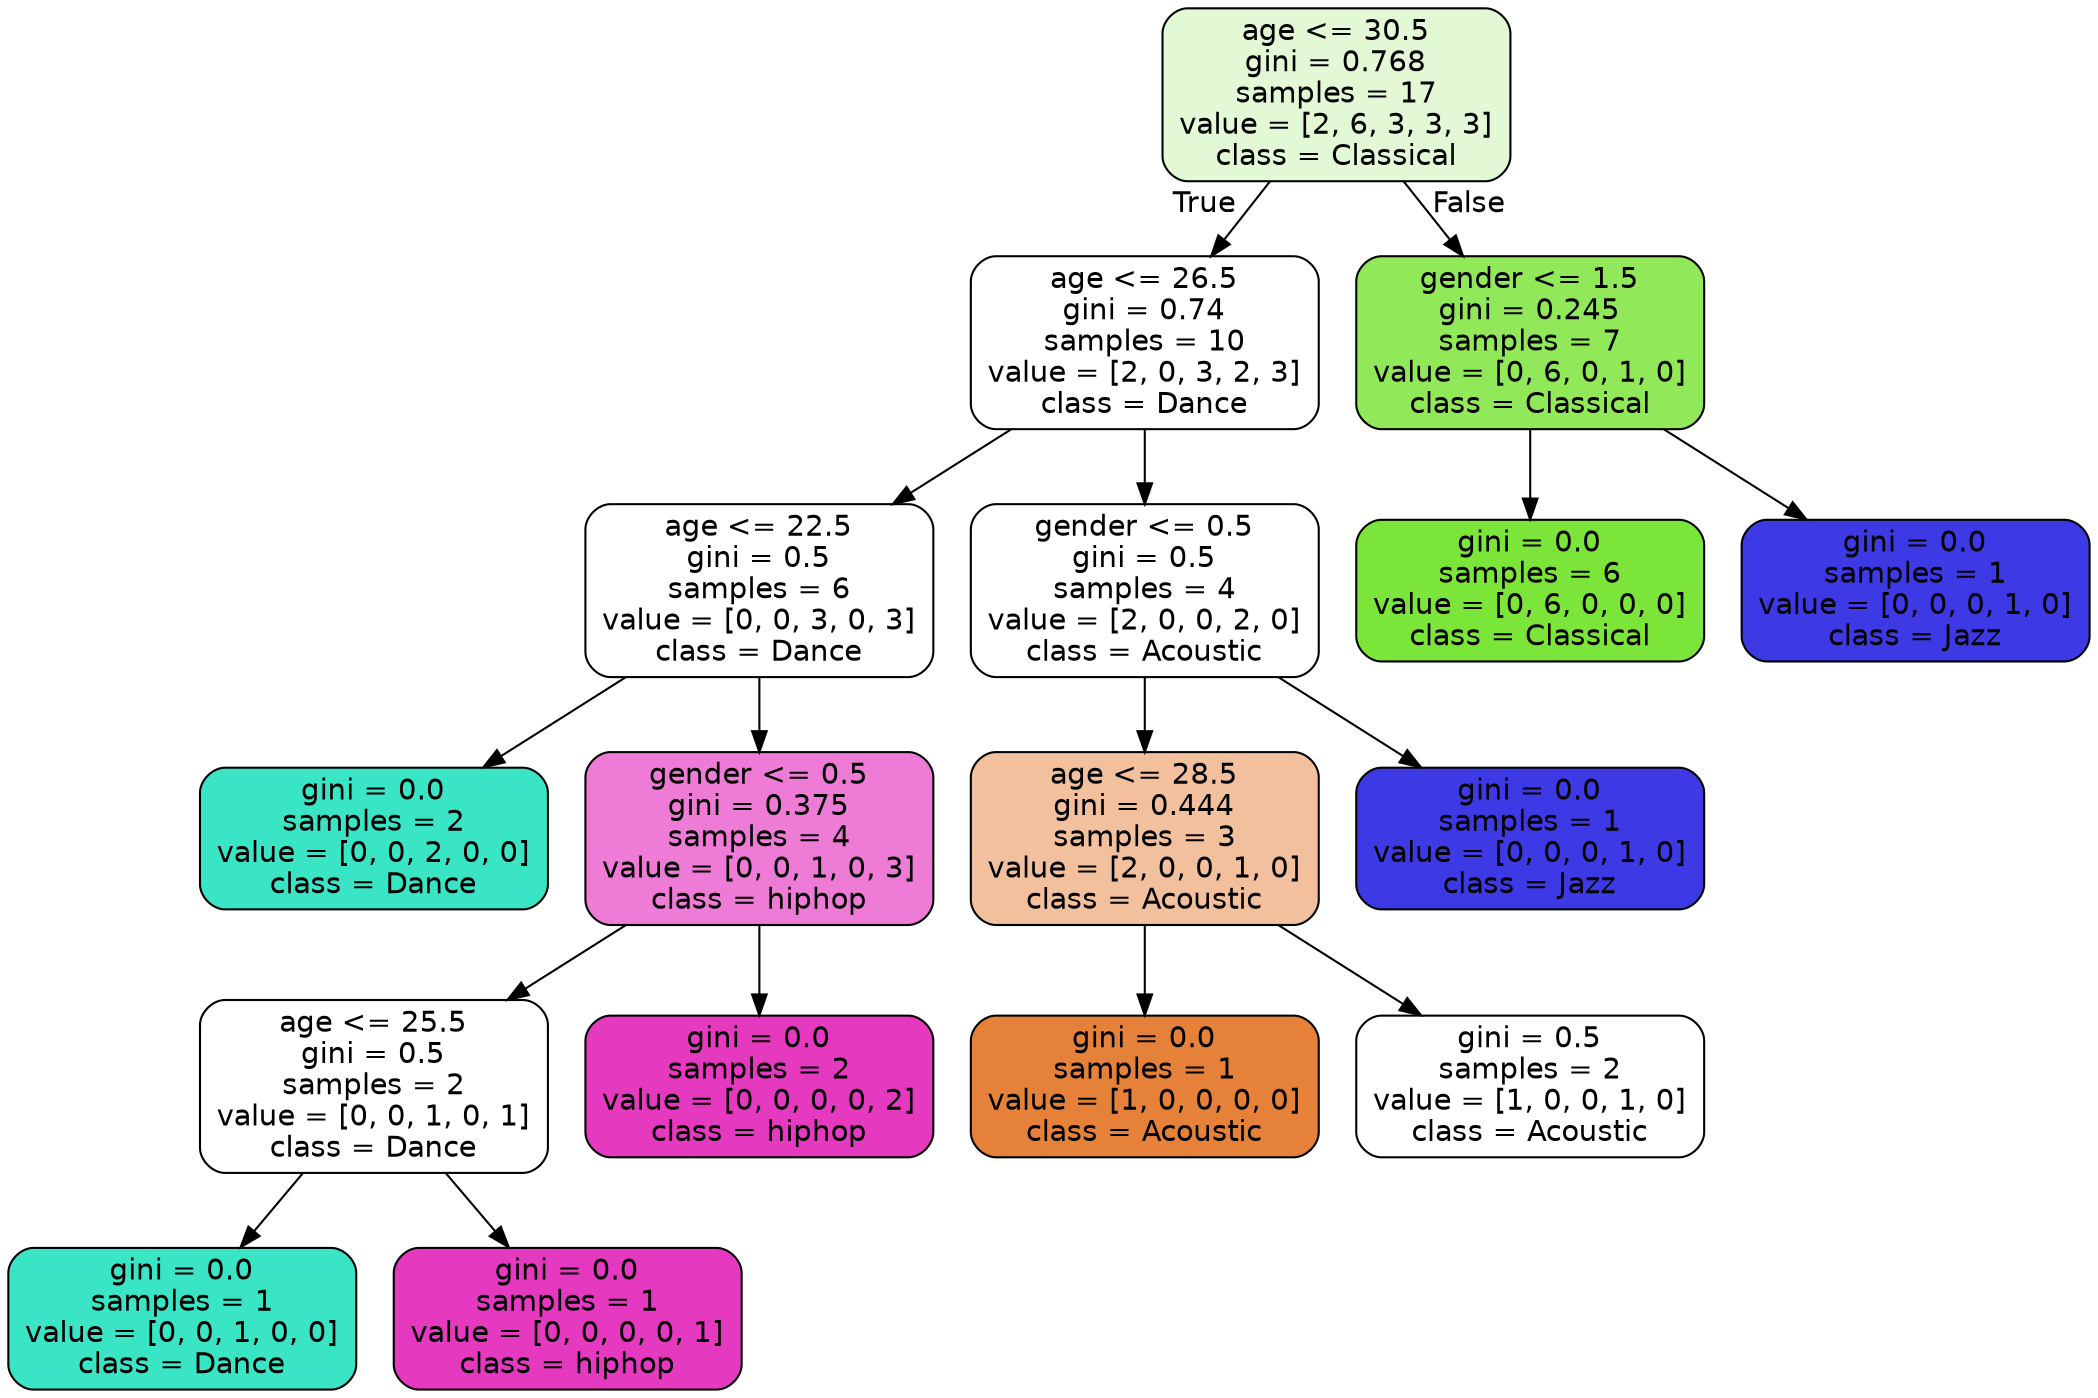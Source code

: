 digraph Tree {
node [shape=box, style="filled, rounded", color="black", fontname=helvetica] ;
edge [fontname=helvetica] ;
0 [label="age <= 30.5\ngini = 0.768\nsamples = 17\nvalue = [2, 6, 3, 3, 3]\nclass = Classical", fillcolor="#e3f9d5"] ;
1 [label="age <= 26.5\ngini = 0.74\nsamples = 10\nvalue = [2, 0, 3, 2, 3]\nclass = Dance", fillcolor="#ffffff"] ;
0 -> 1 [labeldistance=2.5, labelangle=45, headlabel="True"] ;
2 [label="age <= 22.5\ngini = 0.5\nsamples = 6\nvalue = [0, 0, 3, 0, 3]\nclass = Dance", fillcolor="#ffffff"] ;
1 -> 2 ;
3 [label="gini = 0.0\nsamples = 2\nvalue = [0, 0, 2, 0, 0]\nclass = Dance", fillcolor="#39e5c5"] ;
2 -> 3 ;
4 [label="gender <= 0.5\ngini = 0.375\nsamples = 4\nvalue = [0, 0, 1, 0, 3]\nclass = hiphop", fillcolor="#ee7bd5"] ;
2 -> 4 ;
5 [label="age <= 25.5\ngini = 0.5\nsamples = 2\nvalue = [0, 0, 1, 0, 1]\nclass = Dance", fillcolor="#ffffff"] ;
4 -> 5 ;
6 [label="gini = 0.0\nsamples = 1\nvalue = [0, 0, 1, 0, 0]\nclass = Dance", fillcolor="#39e5c5"] ;
5 -> 6 ;
7 [label="gini = 0.0\nsamples = 1\nvalue = [0, 0, 0, 0, 1]\nclass = hiphop", fillcolor="#e539c0"] ;
5 -> 7 ;
8 [label="gini = 0.0\nsamples = 2\nvalue = [0, 0, 0, 0, 2]\nclass = hiphop", fillcolor="#e539c0"] ;
4 -> 8 ;
9 [label="gender <= 0.5\ngini = 0.5\nsamples = 4\nvalue = [2, 0, 0, 2, 0]\nclass = Acoustic", fillcolor="#ffffff"] ;
1 -> 9 ;
10 [label="age <= 28.5\ngini = 0.444\nsamples = 3\nvalue = [2, 0, 0, 1, 0]\nclass = Acoustic", fillcolor="#f2c09c"] ;
9 -> 10 ;
11 [label="gini = 0.0\nsamples = 1\nvalue = [1, 0, 0, 0, 0]\nclass = Acoustic", fillcolor="#e58139"] ;
10 -> 11 ;
12 [label="gini = 0.5\nsamples = 2\nvalue = [1, 0, 0, 1, 0]\nclass = Acoustic", fillcolor="#ffffff"] ;
10 -> 12 ;
13 [label="gini = 0.0\nsamples = 1\nvalue = [0, 0, 0, 1, 0]\nclass = Jazz", fillcolor="#3c39e5"] ;
9 -> 13 ;
14 [label="gender <= 1.5\ngini = 0.245\nsamples = 7\nvalue = [0, 6, 0, 1, 0]\nclass = Classical", fillcolor="#91e95a"] ;
0 -> 14 [labeldistance=2.5, labelangle=-45, headlabel="False"] ;
15 [label="gini = 0.0\nsamples = 6\nvalue = [0, 6, 0, 0, 0]\nclass = Classical", fillcolor="#7be539"] ;
14 -> 15 ;
16 [label="gini = 0.0\nsamples = 1\nvalue = [0, 0, 0, 1, 0]\nclass = Jazz", fillcolor="#3c39e5"] ;
14 -> 16 ;
}